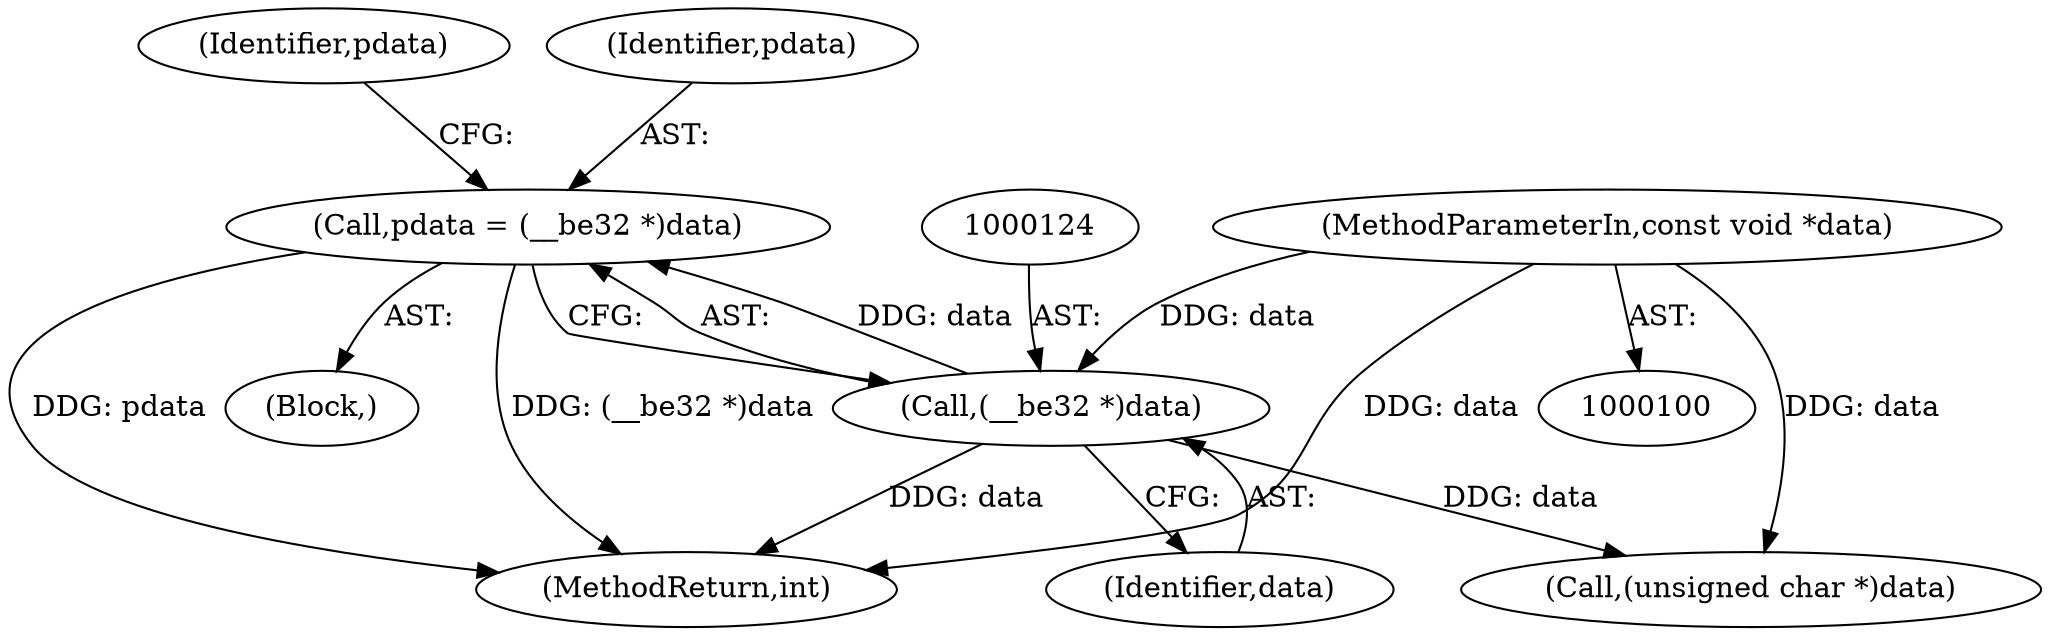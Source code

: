 digraph "0_linux_c4c07b4d6fa1f11880eab8e076d3d060ef3f55fc@pointer" {
"1000121" [label="(Call,pdata = (__be32 *)data)"];
"1000123" [label="(Call,(__be32 *)data)"];
"1000104" [label="(MethodParameterIn,const void *data)"];
"1000129" [label="(Identifier,pdata)"];
"1000157" [label="(Call,(unsigned char *)data)"];
"1000104" [label="(MethodParameterIn,const void *data)"];
"1000171" [label="(MethodReturn,int)"];
"1000125" [label="(Identifier,data)"];
"1000122" [label="(Identifier,pdata)"];
"1000106" [label="(Block,)"];
"1000121" [label="(Call,pdata = (__be32 *)data)"];
"1000123" [label="(Call,(__be32 *)data)"];
"1000121" -> "1000106"  [label="AST: "];
"1000121" -> "1000123"  [label="CFG: "];
"1000122" -> "1000121"  [label="AST: "];
"1000123" -> "1000121"  [label="AST: "];
"1000129" -> "1000121"  [label="CFG: "];
"1000121" -> "1000171"  [label="DDG: (__be32 *)data"];
"1000121" -> "1000171"  [label="DDG: pdata"];
"1000123" -> "1000121"  [label="DDG: data"];
"1000123" -> "1000125"  [label="CFG: "];
"1000124" -> "1000123"  [label="AST: "];
"1000125" -> "1000123"  [label="AST: "];
"1000123" -> "1000171"  [label="DDG: data"];
"1000104" -> "1000123"  [label="DDG: data"];
"1000123" -> "1000157"  [label="DDG: data"];
"1000104" -> "1000100"  [label="AST: "];
"1000104" -> "1000171"  [label="DDG: data"];
"1000104" -> "1000157"  [label="DDG: data"];
}
